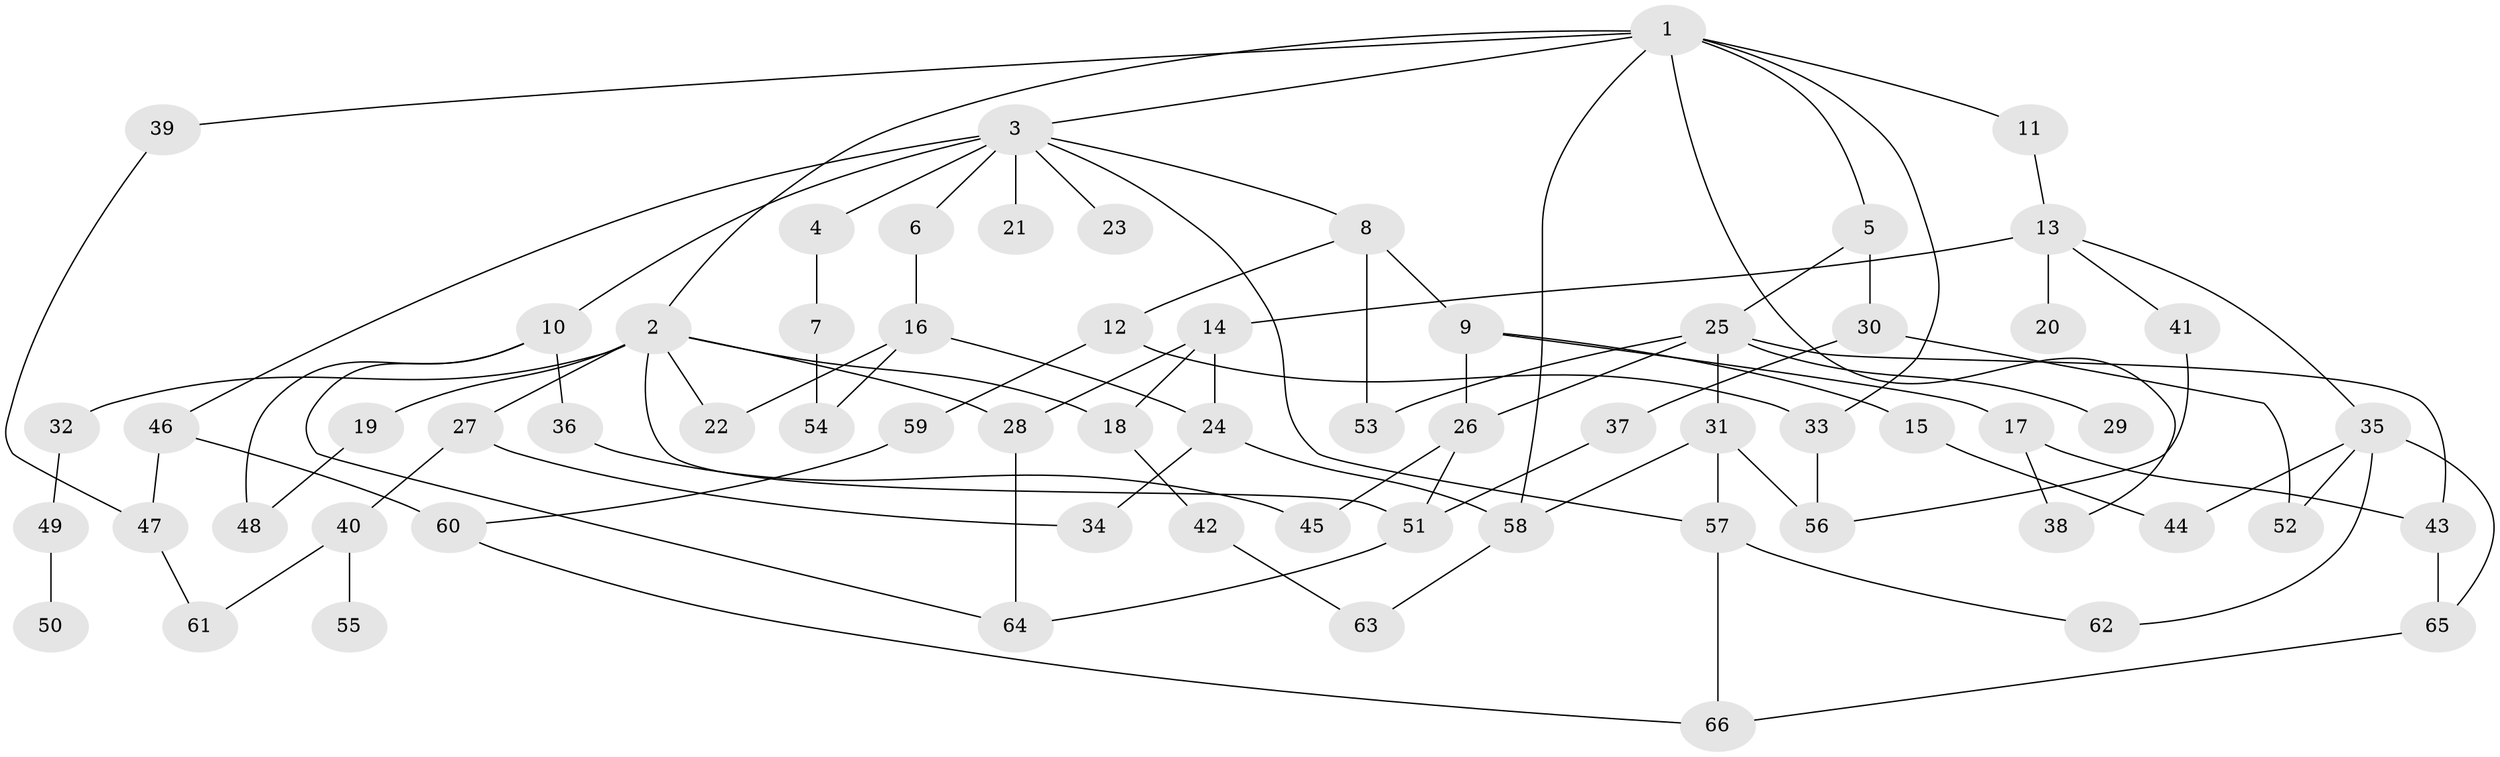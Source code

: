 // Generated by graph-tools (version 1.1) at 2025/42/03/09/25 04:42:23]
// undirected, 66 vertices, 97 edges
graph export_dot {
graph [start="1"]
  node [color=gray90,style=filled];
  1;
  2;
  3;
  4;
  5;
  6;
  7;
  8;
  9;
  10;
  11;
  12;
  13;
  14;
  15;
  16;
  17;
  18;
  19;
  20;
  21;
  22;
  23;
  24;
  25;
  26;
  27;
  28;
  29;
  30;
  31;
  32;
  33;
  34;
  35;
  36;
  37;
  38;
  39;
  40;
  41;
  42;
  43;
  44;
  45;
  46;
  47;
  48;
  49;
  50;
  51;
  52;
  53;
  54;
  55;
  56;
  57;
  58;
  59;
  60;
  61;
  62;
  63;
  64;
  65;
  66;
  1 -- 2;
  1 -- 3;
  1 -- 5;
  1 -- 11;
  1 -- 33;
  1 -- 39;
  1 -- 58;
  1 -- 38;
  2 -- 19;
  2 -- 27;
  2 -- 28;
  2 -- 32;
  2 -- 18;
  2 -- 22;
  2 -- 51;
  3 -- 4;
  3 -- 6;
  3 -- 8;
  3 -- 10;
  3 -- 21;
  3 -- 23;
  3 -- 46;
  3 -- 57;
  4 -- 7;
  5 -- 25;
  5 -- 30;
  6 -- 16;
  7 -- 54;
  8 -- 9;
  8 -- 12;
  8 -- 53;
  9 -- 15;
  9 -- 17;
  9 -- 26;
  10 -- 36;
  10 -- 64;
  10 -- 48;
  11 -- 13;
  12 -- 59;
  12 -- 33;
  13 -- 14;
  13 -- 20;
  13 -- 35;
  13 -- 41;
  14 -- 18;
  14 -- 24;
  14 -- 28;
  15 -- 44;
  16 -- 22;
  16 -- 24;
  16 -- 54;
  17 -- 38;
  17 -- 43;
  18 -- 42;
  19 -- 48;
  24 -- 34;
  24 -- 58;
  25 -- 26;
  25 -- 29;
  25 -- 31;
  25 -- 43;
  25 -- 53;
  26 -- 51;
  26 -- 45;
  27 -- 40;
  27 -- 34;
  28 -- 64;
  30 -- 37;
  30 -- 52;
  31 -- 56;
  31 -- 57;
  31 -- 58;
  32 -- 49;
  33 -- 56;
  35 -- 62;
  35 -- 52;
  35 -- 44;
  35 -- 65;
  36 -- 45;
  37 -- 51;
  39 -- 47;
  40 -- 55;
  40 -- 61;
  41 -- 56;
  42 -- 63;
  43 -- 65;
  46 -- 47;
  46 -- 60;
  47 -- 61;
  49 -- 50;
  51 -- 64;
  57 -- 66;
  57 -- 62;
  58 -- 63;
  59 -- 60;
  60 -- 66;
  65 -- 66;
}
